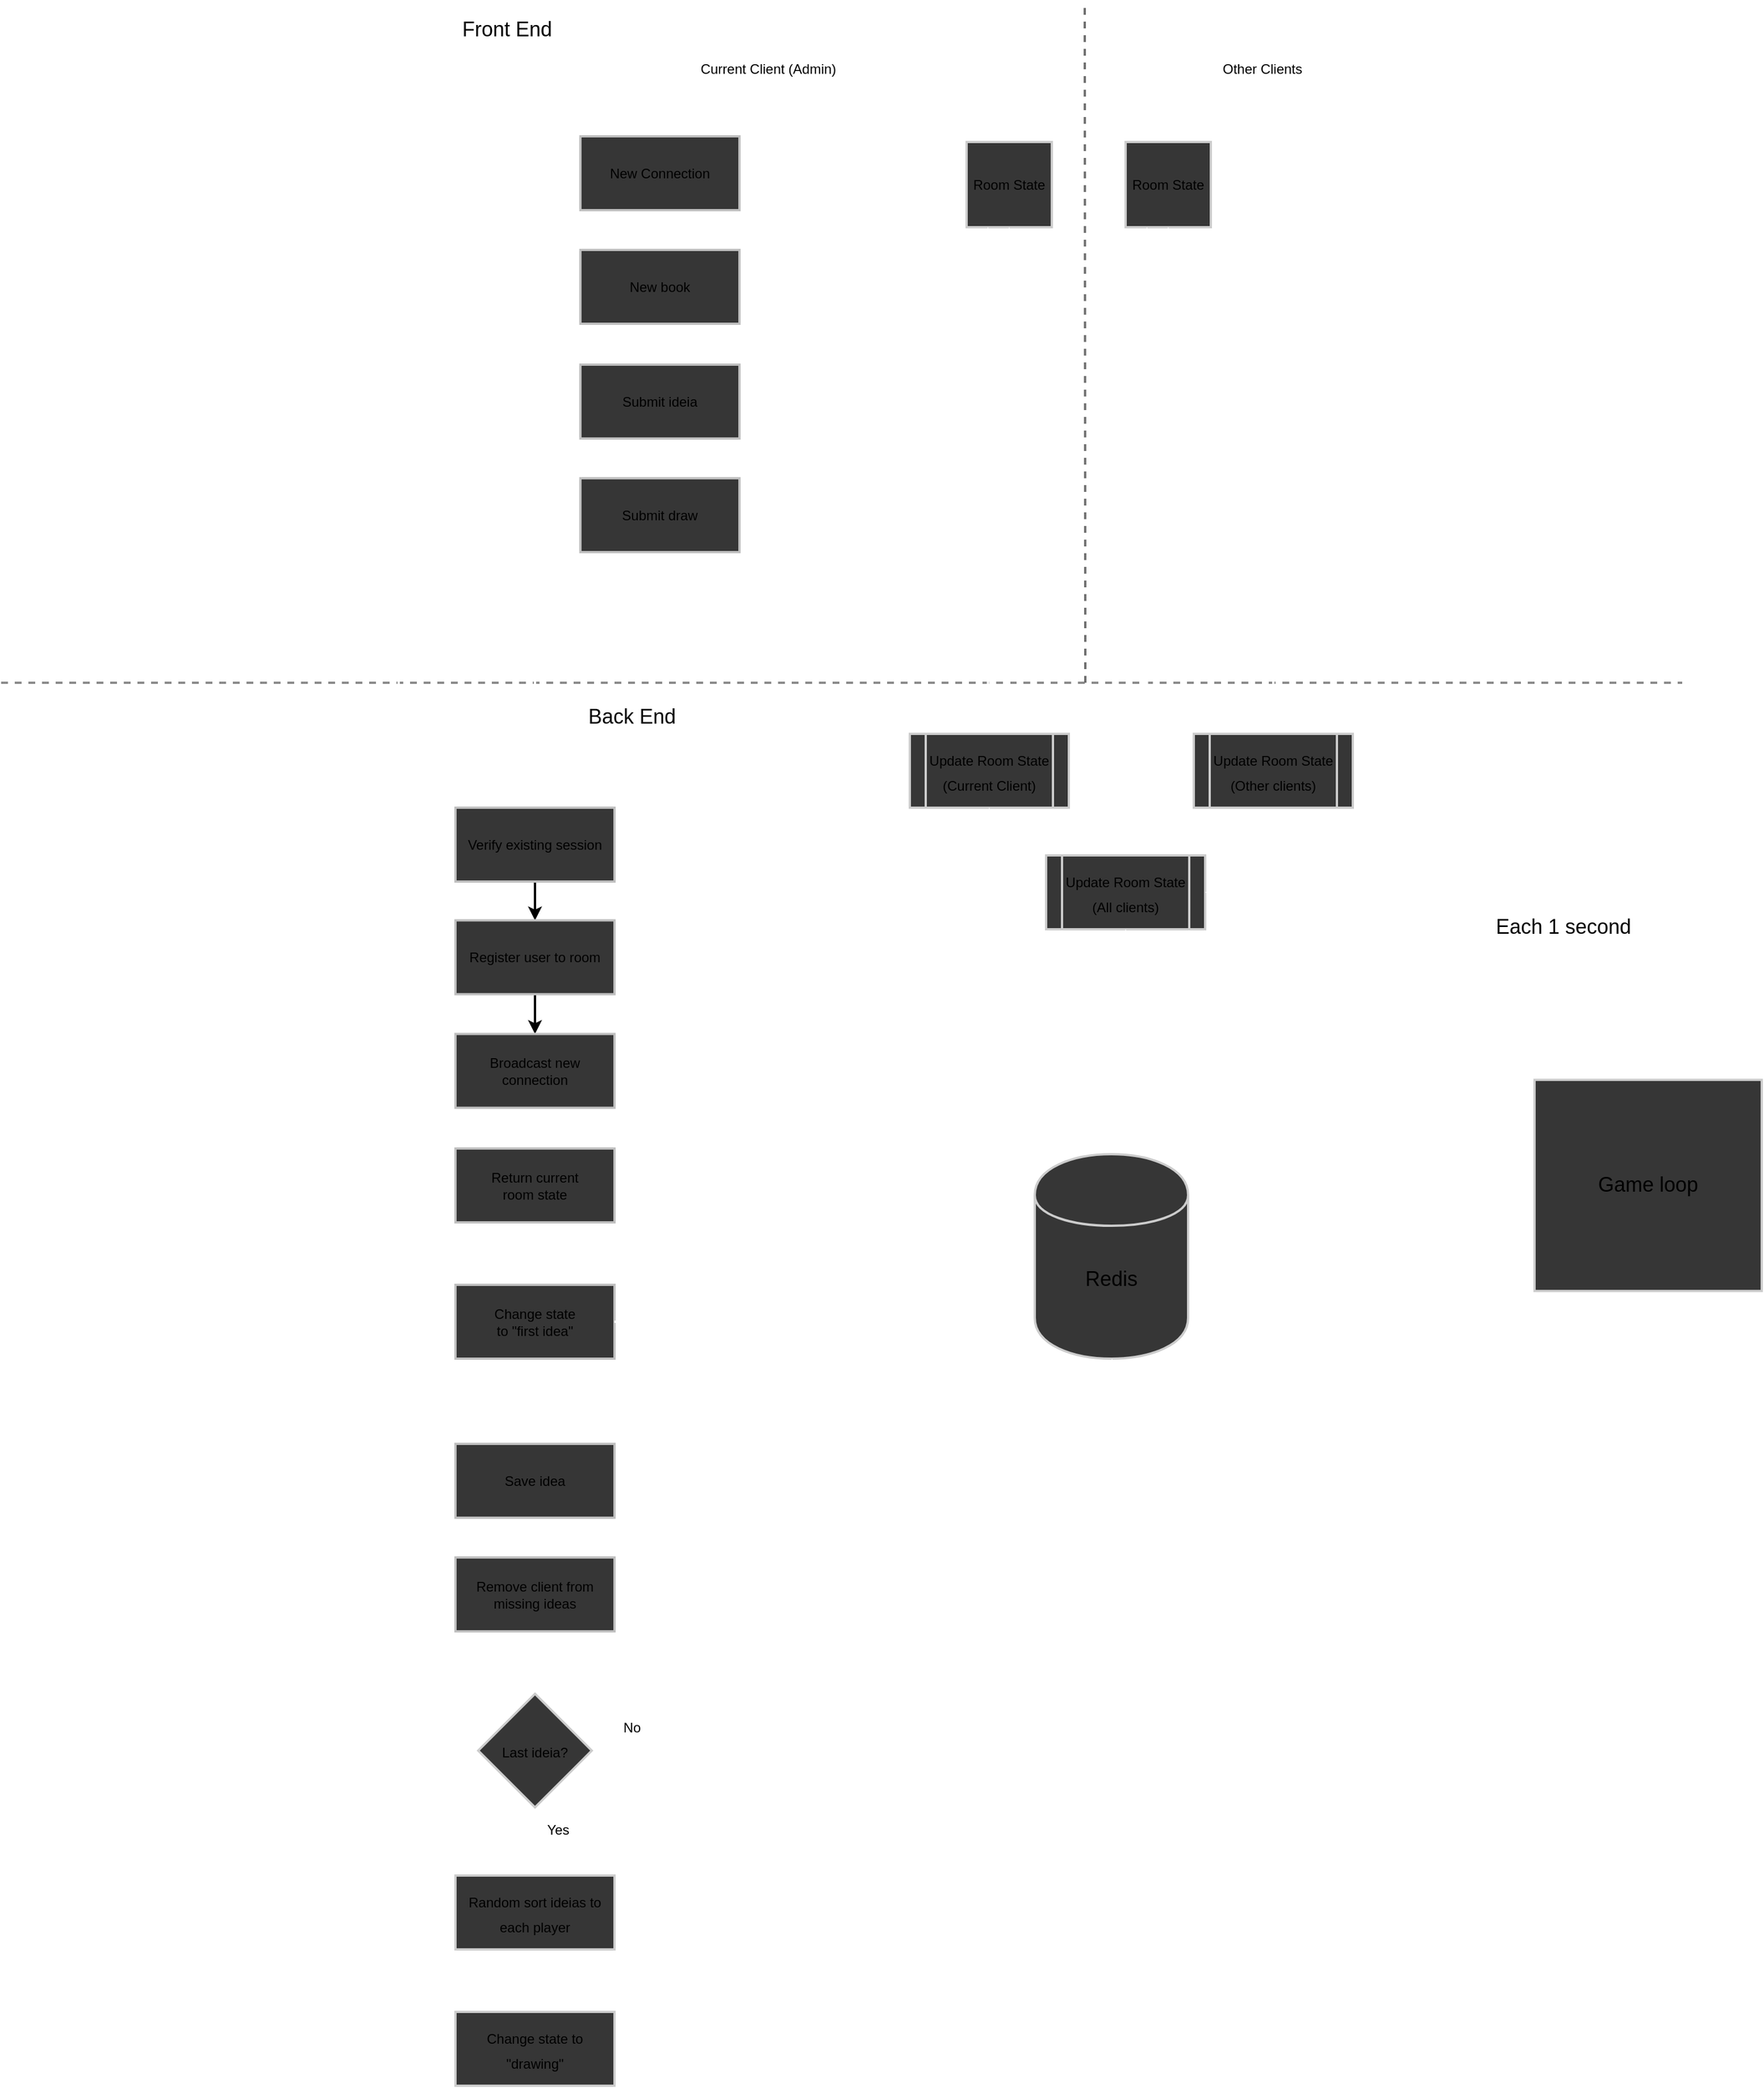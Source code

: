 <mxfile version="13.1.3">
    <diagram id="6hGFLwfOUW9BJ-s0fimq" name="Page-1">
        <mxGraphModel dx="2158" dy="832" grid="1" gridSize="10" guides="1" tooltips="1" connect="1" arrows="1" fold="1" page="0" pageScale="1" pageWidth="827" pageHeight="1169" math="0" shadow="0">
            <root>
                <mxCell id="0"/>
                <mxCell id="1" parent="0"/>
                <mxCell id="16" value="" style="endArrow=none;dashed=1;html=1;strokeWidth=2;strokeColor=#8A8A8A;" edge="1" parent="1">
                    <mxGeometry width="50" height="50" relative="1" as="geometry">
                        <mxPoint x="-430" y="400" as="sourcePoint"/>
                        <mxPoint x="1050" y="400" as="targetPoint"/>
                    </mxGeometry>
                </mxCell>
                <mxCell id="66" value="" style="endArrow=none;dashed=1;html=1;strokeColor=#6E6E6E;strokeWidth=2;" edge="1" parent="1">
                    <mxGeometry width="50" height="50" relative="1" as="geometry">
                        <mxPoint x="524.5" y="400" as="sourcePoint"/>
                        <mxPoint x="524" y="-200" as="targetPoint"/>
                    </mxGeometry>
                </mxCell>
                <mxCell id="8" value="Back End" style="text;html=1;align=center;verticalAlign=middle;resizable=0;points=[];autosize=1;fontSize=18;" vertex="1" parent="1">
                    <mxGeometry x="80" y="415" width="90" height="30" as="geometry"/>
                </mxCell>
                <mxCell id="49" style="edgeStyle=orthogonalEdgeStyle;rounded=0;orthogonalLoop=1;jettySize=auto;html=1;exitX=0.5;exitY=1;exitDx=0;exitDy=0;entryX=0.5;entryY=0;entryDx=0;entryDy=0;strokeColor=#FFFFFF;strokeWidth=2;" edge="1" parent="1" source="13" target="34">
                    <mxGeometry relative="1" as="geometry"/>
                </mxCell>
                <mxCell id="50" style="edgeStyle=orthogonalEdgeStyle;rounded=0;orthogonalLoop=1;jettySize=auto;html=1;entryX=0.5;entryY=0;entryDx=0;entryDy=0;strokeColor=#FFFFFF;strokeWidth=2;exitX=0;exitY=0.5;exitDx=0;exitDy=0;" edge="1" parent="1" source="13" target="15">
                    <mxGeometry relative="1" as="geometry">
                        <mxPoint x="105" y="500.0" as="targetPoint"/>
                        <Array as="points">
                            <mxPoint x="40" y="-48"/>
                            <mxPoint x="40" y="510"/>
                        </Array>
                    </mxGeometry>
                </mxCell>
                <mxCell id="13" value="New Connection" style="rounded=0;whiteSpace=wrap;html=1;strokeColor=#BFBFBF;strokeWidth=2;fillColor=#363636;" vertex="1" parent="1">
                    <mxGeometry x="80" y="-81" width="140" height="65" as="geometry"/>
                </mxCell>
                <mxCell id="22" value="" style="edgeStyle=orthogonalEdgeStyle;rounded=0;orthogonalLoop=1;jettySize=auto;html=1;strokeWidth=2;" edge="1" parent="1" source="15" target="21">
                    <mxGeometry relative="1" as="geometry"/>
                </mxCell>
                <mxCell id="111" style="edgeStyle=orthogonalEdgeStyle;rounded=0;orthogonalLoop=1;jettySize=auto;html=1;entryX=0.002;entryY=0.604;entryDx=0;entryDy=0;entryPerimeter=0;dashed=1;strokeColor=#FFFFFF;strokeWidth=5;fontSize=18;dashPattern=1 1;endArrow=none;endFill=0;startArrow=classic;startFill=1;" edge="1" parent="1" source="15" target="99">
                    <mxGeometry relative="1" as="geometry">
                        <Array as="points">
                            <mxPoint x="200" y="543"/>
                            <mxPoint x="200" y="924"/>
                        </Array>
                    </mxGeometry>
                </mxCell>
                <mxCell id="15" value="Verify existing session" style="rounded=0;whiteSpace=wrap;html=1;strokeColor=#BFBFBF;strokeWidth=2;fillColor=#363636;" vertex="1" parent="1">
                    <mxGeometry x="-30" y="510" width="140" height="65" as="geometry"/>
                </mxCell>
                <mxCell id="25" value="" style="edgeStyle=orthogonalEdgeStyle;rounded=0;orthogonalLoop=1;jettySize=auto;html=1;strokeWidth=2;" edge="1" parent="1" source="21" target="24">
                    <mxGeometry relative="1" as="geometry"/>
                </mxCell>
                <mxCell id="112" style="edgeStyle=orthogonalEdgeStyle;rounded=0;orthogonalLoop=1;jettySize=auto;html=1;entryX=0;entryY=0.3;entryDx=0;entryDy=0;dashed=1;strokeColor=#FFFFFF;strokeWidth=5;fontSize=18;dashPattern=1 1;" edge="1" parent="1" source="21" target="99">
                    <mxGeometry relative="1" as="geometry">
                        <Array as="points">
                            <mxPoint x="280" y="642"/>
                            <mxPoint x="280" y="869"/>
                        </Array>
                    </mxGeometry>
                </mxCell>
                <mxCell id="21" value="Register user to room" style="rounded=0;whiteSpace=wrap;html=1;strokeColor=#BFBFBF;strokeWidth=2;fillColor=#363636;" vertex="1" parent="1">
                    <mxGeometry x="-30" y="609.17" width="140" height="65" as="geometry"/>
                </mxCell>
                <mxCell id="53" style="edgeStyle=orthogonalEdgeStyle;rounded=0;orthogonalLoop=1;jettySize=auto;html=1;entryX=0.5;entryY=0;entryDx=0;entryDy=0;strokeColor=#FFFFFF;strokeWidth=2;" edge="1" parent="1" source="24" target="52">
                    <mxGeometry relative="1" as="geometry"/>
                </mxCell>
                <mxCell id="85" style="edgeStyle=orthogonalEdgeStyle;rounded=0;orthogonalLoop=1;jettySize=auto;html=1;entryX=0.5;entryY=1;entryDx=0;entryDy=0;dashed=1;strokeColor=#FFFFFF;strokeWidth=2;fontSize=18;" edge="1" parent="1" source="24" target="76">
                    <mxGeometry relative="1" as="geometry"/>
                </mxCell>
                <mxCell id="24" value="Broadcast new connection" style="rounded=0;whiteSpace=wrap;html=1;strokeColor=#BFBFBF;strokeWidth=2;fillColor=#363636;" vertex="1" parent="1">
                    <mxGeometry x="-30" y="709.17" width="140" height="65" as="geometry"/>
                </mxCell>
                <mxCell id="86" style="edgeStyle=orthogonalEdgeStyle;rounded=0;orthogonalLoop=1;jettySize=auto;html=1;entryX=0;entryY=0.5;entryDx=0;entryDy=0;strokeColor=#FFFFFF;strokeWidth=2;fontSize=18;exitX=0;exitY=0.5;exitDx=0;exitDy=0;" edge="1" parent="1" source="34" target="84">
                    <mxGeometry relative="1" as="geometry">
                        <Array as="points">
                            <mxPoint x="-80" y="52"/>
                            <mxPoint x="-80" y="963"/>
                        </Array>
                    </mxGeometry>
                </mxCell>
                <mxCell id="98" style="edgeStyle=orthogonalEdgeStyle;rounded=0;orthogonalLoop=1;jettySize=auto;html=1;exitX=0.5;exitY=1;exitDx=0;exitDy=0;entryX=0.5;entryY=0;entryDx=0;entryDy=0;strokeColor=#FFFFFF;strokeWidth=2;fontSize=18;" edge="1" parent="1" source="34" target="97">
                    <mxGeometry relative="1" as="geometry"/>
                </mxCell>
                <mxCell id="34" value="New book" style="rounded=0;whiteSpace=wrap;html=1;strokeColor=#BFBFBF;strokeWidth=2;fillColor=#363636;" vertex="1" parent="1">
                    <mxGeometry x="80" y="19" width="140" height="65" as="geometry"/>
                </mxCell>
                <mxCell id="51" value="Room State" style="whiteSpace=wrap;html=1;aspect=fixed;strokeColor=#CCCCCC;strokeWidth=2;fillColor=#363636;" vertex="1" parent="1">
                    <mxGeometry x="420" y="-76" width="75" height="75" as="geometry"/>
                </mxCell>
                <mxCell id="79" style="edgeStyle=orthogonalEdgeStyle;rounded=0;orthogonalLoop=1;jettySize=auto;html=1;entryX=0;entryY=0.5;entryDx=0;entryDy=0;strokeColor=#FFFFFF;strokeWidth=2;fontSize=18;" edge="1" parent="1" source="52" target="78">
                    <mxGeometry relative="1" as="geometry">
                        <Array as="points">
                            <mxPoint x="240" y="842"/>
                            <mxPoint x="240" y="478"/>
                        </Array>
                    </mxGeometry>
                </mxCell>
                <mxCell id="52" value="Return current&lt;br&gt;room state" style="rounded=0;whiteSpace=wrap;html=1;strokeColor=#BFBFBF;strokeWidth=2;fillColor=#363636;" vertex="1" parent="1">
                    <mxGeometry x="-30" y="810" width="140" height="65" as="geometry"/>
                </mxCell>
                <mxCell id="59" value="Room State" style="whiteSpace=wrap;html=1;aspect=fixed;strokeColor=#CCCCCC;strokeWidth=2;fillColor=#363636;" vertex="1" parent="1">
                    <mxGeometry x="560" y="-76" width="75" height="75" as="geometry"/>
                </mxCell>
                <mxCell id="67" value="Current Client (Admin)" style="text;html=1;align=center;verticalAlign=middle;resizable=0;points=[];autosize=1;" vertex="1" parent="1">
                    <mxGeometry x="180" y="-150" width="130" height="20" as="geometry"/>
                </mxCell>
                <mxCell id="68" value="Other Clients" style="text;html=1;align=center;verticalAlign=middle;resizable=0;points=[];autosize=1;" vertex="1" parent="1">
                    <mxGeometry x="635" y="-150" width="90" height="20" as="geometry"/>
                </mxCell>
                <mxCell id="10" value="Front End" style="text;html=1;align=center;verticalAlign=middle;resizable=0;points=[];autosize=1;fontSize=18;" vertex="1" parent="1">
                    <mxGeometry x="-30" y="-190" width="90" height="30" as="geometry"/>
                </mxCell>
                <mxCell id="81" style="edgeStyle=orthogonalEdgeStyle;rounded=0;orthogonalLoop=1;jettySize=auto;html=1;exitX=0.5;exitY=0;exitDx=0;exitDy=0;entryX=0.5;entryY=1;entryDx=0;entryDy=0;strokeColor=#FFFFFF;strokeWidth=2;fontSize=18;" edge="1" parent="1" source="76" target="59">
                    <mxGeometry relative="1" as="geometry">
                        <Array as="points">
                            <mxPoint x="690" y="320"/>
                            <mxPoint x="598" y="320"/>
                        </Array>
                    </mxGeometry>
                </mxCell>
                <mxCell id="76" value="&lt;font style=&quot;font-size: 12px&quot;&gt;Update Room State&lt;br&gt;(Other clients)&lt;br&gt;&lt;/font&gt;" style="shape=process;whiteSpace=wrap;html=1;backgroundOutline=1;strokeColor=#CCCCCC;strokeWidth=2;fillColor=#363636;fontSize=18;" vertex="1" parent="1">
                    <mxGeometry x="620" y="445" width="140" height="65" as="geometry"/>
                </mxCell>
                <mxCell id="91" style="edgeStyle=orthogonalEdgeStyle;rounded=0;orthogonalLoop=1;jettySize=auto;html=1;exitX=0.5;exitY=0;exitDx=0;exitDy=0;strokeColor=#FFFFFF;strokeWidth=2;fontSize=18;entryX=0.25;entryY=1;entryDx=0;entryDy=0;" edge="1" parent="1" source="78" target="51">
                    <mxGeometry relative="1" as="geometry">
                        <mxPoint x="460" y="160" as="targetPoint"/>
                        <Array as="points">
                            <mxPoint x="439" y="445"/>
                        </Array>
                    </mxGeometry>
                </mxCell>
                <mxCell id="78" value="&lt;font style=&quot;font-size: 12px&quot;&gt;Update Room State&lt;br&gt;(Current Client)&lt;br&gt;&lt;/font&gt;" style="shape=process;whiteSpace=wrap;html=1;backgroundOutline=1;strokeColor=#CCCCCC;strokeWidth=2;fillColor=#363636;fontSize=18;" vertex="1" parent="1">
                    <mxGeometry x="370" y="445" width="140" height="65" as="geometry"/>
                </mxCell>
                <mxCell id="84" value="Change state&lt;br&gt;to &quot;first idea&quot;" style="rounded=0;whiteSpace=wrap;html=1;strokeColor=#BFBFBF;strokeWidth=2;fillColor=#363636;" vertex="1" parent="1">
                    <mxGeometry x="-30" y="930" width="140" height="65" as="geometry"/>
                </mxCell>
                <mxCell id="92" style="edgeStyle=orthogonalEdgeStyle;rounded=0;orthogonalLoop=1;jettySize=auto;html=1;entryX=0;entryY=0.5;entryDx=0;entryDy=0;strokeColor=#FFFFFF;strokeWidth=2;fontSize=18;dashed=1;exitX=1;exitY=0.5;exitDx=0;exitDy=0;" edge="1" parent="1" source="84" target="88">
                    <mxGeometry relative="1" as="geometry">
                        <Array as="points">
                            <mxPoint x="320" y="963"/>
                            <mxPoint x="320" y="585"/>
                        </Array>
                    </mxGeometry>
                </mxCell>
                <mxCell id="89" style="edgeStyle=orthogonalEdgeStyle;rounded=0;orthogonalLoop=1;jettySize=auto;html=1;strokeColor=#FFFFFF;strokeWidth=2;fontSize=18;entryX=0.25;entryY=1;entryDx=0;entryDy=0;" edge="1" parent="1" source="88" target="59">
                    <mxGeometry relative="1" as="geometry">
                        <mxPoint x="560" y="320" as="targetPoint"/>
                        <Array as="points">
                            <mxPoint x="560" y="420"/>
                            <mxPoint x="579" y="420"/>
                        </Array>
                    </mxGeometry>
                </mxCell>
                <mxCell id="90" style="edgeStyle=orthogonalEdgeStyle;rounded=0;orthogonalLoop=1;jettySize=auto;html=1;exitX=0.5;exitY=0;exitDx=0;exitDy=0;strokeColor=#FFFFFF;strokeWidth=2;fontSize=18;entryX=0.5;entryY=1;entryDx=0;entryDy=0;" edge="1" parent="1" source="88" target="51">
                    <mxGeometry relative="1" as="geometry">
                        <mxPoint x="460" y="160" as="targetPoint"/>
                        <Array as="points">
                            <mxPoint x="560" y="420"/>
                            <mxPoint x="458" y="420"/>
                        </Array>
                    </mxGeometry>
                </mxCell>
                <mxCell id="88" value="&lt;font style=&quot;font-size: 12px&quot;&gt;Update Room State&lt;br&gt;(All clients)&lt;br&gt;&lt;/font&gt;" style="shape=process;whiteSpace=wrap;html=1;backgroundOutline=1;strokeColor=#CCCCCC;strokeWidth=2;fillColor=#363636;fontSize=18;" vertex="1" parent="1">
                    <mxGeometry x="490" y="552" width="140" height="65" as="geometry"/>
                </mxCell>
                <mxCell id="101" style="edgeStyle=orthogonalEdgeStyle;rounded=0;orthogonalLoop=1;jettySize=auto;html=1;entryX=0;entryY=0.5;entryDx=0;entryDy=0;strokeColor=#FFFFFF;strokeWidth=2;fontSize=18;" edge="1" parent="1" source="97" target="100">
                    <mxGeometry relative="1" as="geometry">
                        <Array as="points">
                            <mxPoint x="-120" y="153"/>
                            <mxPoint x="-120" y="1103"/>
                        </Array>
                    </mxGeometry>
                </mxCell>
                <mxCell id="130" style="edgeStyle=orthogonalEdgeStyle;rounded=0;orthogonalLoop=1;jettySize=auto;html=1;entryX=0.5;entryY=0;entryDx=0;entryDy=0;startArrow=none;startFill=0;endArrow=classic;endFill=1;strokeColor=#FFFFFF;strokeWidth=2;fontSize=12;" edge="1" parent="1" source="97" target="128">
                    <mxGeometry relative="1" as="geometry"/>
                </mxCell>
                <mxCell id="97" value="Submit ideia" style="rounded=0;whiteSpace=wrap;html=1;strokeColor=#BFBFBF;strokeWidth=2;fillColor=#363636;" vertex="1" parent="1">
                    <mxGeometry x="80" y="120" width="140" height="65" as="geometry"/>
                </mxCell>
                <mxCell id="99" value="Redis" style="shape=cylinder;whiteSpace=wrap;html=1;boundedLbl=1;backgroundOutline=1;strokeColor=#CCCCCC;strokeWidth=2;fillColor=#363636;fontSize=18;" vertex="1" parent="1">
                    <mxGeometry x="480" y="815" width="135" height="180" as="geometry"/>
                </mxCell>
                <mxCell id="102" style="edgeStyle=orthogonalEdgeStyle;rounded=0;orthogonalLoop=1;jettySize=auto;html=1;strokeColor=#FFFFFF;strokeWidth=5;fontSize=18;dashed=1;dashPattern=1 1;exitX=0.5;exitY=0;exitDx=0;exitDy=0;" edge="1" parent="1" source="100" target="99">
                    <mxGeometry relative="1" as="geometry">
                        <Array as="points">
                            <mxPoint x="40" y="1040"/>
                            <mxPoint x="548" y="1040"/>
                        </Array>
                    </mxGeometry>
                </mxCell>
                <mxCell id="104" style="edgeStyle=orthogonalEdgeStyle;rounded=0;orthogonalLoop=1;jettySize=auto;html=1;strokeColor=#FFFFFF;strokeWidth=2;fontSize=18;" edge="1" parent="1" source="100" target="103">
                    <mxGeometry relative="1" as="geometry"/>
                </mxCell>
                <mxCell id="113" style="edgeStyle=orthogonalEdgeStyle;rounded=0;orthogonalLoop=1;jettySize=auto;html=1;entryX=0.25;entryY=1;entryDx=0;entryDy=0;dashed=1;startArrow=none;startFill=0;endArrow=classic;endFill=1;strokeColor=#FFFFFF;strokeWidth=2;fontSize=18;exitX=1;exitY=0.5;exitDx=0;exitDy=0;" edge="1" parent="1" source="100" target="105">
                    <mxGeometry relative="1" as="geometry">
                        <Array as="points">
                            <mxPoint x="970" y="1103"/>
                        </Array>
                    </mxGeometry>
                </mxCell>
                <mxCell id="100" value="Save idea" style="rounded=0;whiteSpace=wrap;html=1;strokeColor=#BFBFBF;strokeWidth=2;fillColor=#363636;" vertex="1" parent="1">
                    <mxGeometry x="-30" y="1070" width="140" height="65" as="geometry"/>
                </mxCell>
                <mxCell id="109" style="edgeStyle=orthogonalEdgeStyle;rounded=0;orthogonalLoop=1;jettySize=auto;html=1;entryX=0.5;entryY=1;entryDx=0;entryDy=0;strokeColor=#FFFFFF;strokeWidth=2;fontSize=18;dashed=1;" edge="1" parent="1" source="103" target="105">
                    <mxGeometry relative="1" as="geometry"/>
                </mxCell>
                <mxCell id="115" style="edgeStyle=orthogonalEdgeStyle;rounded=0;orthogonalLoop=1;jettySize=auto;html=1;startArrow=none;startFill=0;endArrow=classic;endFill=1;strokeColor=#FFFFFF;strokeWidth=2;fontSize=18;" edge="1" parent="1" source="103" target="114">
                    <mxGeometry relative="1" as="geometry"/>
                </mxCell>
                <mxCell id="103" value="Remove client from missing ideas" style="rounded=0;whiteSpace=wrap;html=1;strokeColor=#BFBFBF;strokeWidth=2;fillColor=#363636;" vertex="1" parent="1">
                    <mxGeometry x="-30" y="1170" width="140" height="65" as="geometry"/>
                </mxCell>
                <mxCell id="106" style="edgeStyle=orthogonalEdgeStyle;rounded=0;orthogonalLoop=1;jettySize=auto;html=1;exitX=0.5;exitY=0;exitDx=0;exitDy=0;entryX=1;entryY=0.5;entryDx=0;entryDy=0;strokeColor=#FFFFFF;strokeWidth=2;fontSize=18;" edge="1" parent="1" source="105" target="88">
                    <mxGeometry relative="1" as="geometry"/>
                </mxCell>
                <mxCell id="105" value="Game loop" style="rounded=0;whiteSpace=wrap;html=1;strokeColor=#CCCCCC;strokeWidth=2;fillColor=#363636;fontSize=18;" vertex="1" parent="1">
                    <mxGeometry x="920" y="749.58" width="200" height="185.83" as="geometry"/>
                </mxCell>
                <mxCell id="107" value="Each 1 second" style="text;html=1;align=center;verticalAlign=middle;resizable=0;points=[];autosize=1;fontSize=18;" vertex="1" parent="1">
                    <mxGeometry x="880" y="600" width="130" height="30" as="geometry"/>
                </mxCell>
                <mxCell id="120" value="" style="edgeStyle=orthogonalEdgeStyle;rounded=0;orthogonalLoop=1;jettySize=auto;html=1;startArrow=none;startFill=0;endArrow=classic;endFill=1;strokeColor=#FFFFFF;strokeWidth=2;fontSize=18;" edge="1" parent="1" source="114">
                    <mxGeometry relative="1" as="geometry">
                        <mxPoint x="170" y="1340" as="targetPoint"/>
                    </mxGeometry>
                </mxCell>
                <mxCell id="121" style="edgeStyle=orthogonalEdgeStyle;rounded=0;orthogonalLoop=1;jettySize=auto;html=1;exitX=0.5;exitY=1;exitDx=0;exitDy=0;startArrow=none;startFill=0;endArrow=classic;endFill=1;strokeColor=#FFFFFF;strokeWidth=2;fontSize=18;" edge="1" parent="1" source="114" target="118">
                    <mxGeometry relative="1" as="geometry"/>
                </mxCell>
                <mxCell id="114" value="&lt;font style=&quot;font-size: 12px&quot;&gt;Last ideia?&lt;/font&gt;" style="rhombus;whiteSpace=wrap;html=1;strokeColor=#CCCCCC;strokeWidth=2;fillColor=#363636;fontSize=18;" vertex="1" parent="1">
                    <mxGeometry x="-10" y="1290" width="100" height="100" as="geometry"/>
                </mxCell>
                <mxCell id="124" style="edgeStyle=orthogonalEdgeStyle;rounded=0;orthogonalLoop=1;jettySize=auto;html=1;entryX=0.5;entryY=1;entryDx=0;entryDy=0;startArrow=none;startFill=0;endArrow=classic;endFill=1;strokeColor=#FFFFFF;strokeWidth=2;fontSize=12;dashed=1;" edge="1" parent="1" source="118" target="78">
                    <mxGeometry relative="1" as="geometry"/>
                </mxCell>
                <mxCell id="126" style="edgeStyle=orthogonalEdgeStyle;rounded=0;orthogonalLoop=1;jettySize=auto;html=1;exitX=0.5;exitY=1;exitDx=0;exitDy=0;startArrow=none;startFill=0;endArrow=classic;endFill=1;strokeColor=#FFFFFF;strokeWidth=2;fontSize=12;" edge="1" parent="1" source="118" target="125">
                    <mxGeometry relative="1" as="geometry"/>
                </mxCell>
                <mxCell id="118" value="&lt;font style=&quot;font-size: 12px&quot;&gt;Random sort ideias to each player&lt;/font&gt;" style="rounded=0;whiteSpace=wrap;html=1;strokeColor=#CCCCCC;strokeWidth=2;fillColor=#363636;fontSize=18;" vertex="1" parent="1">
                    <mxGeometry x="-30" y="1450" width="140" height="65" as="geometry"/>
                </mxCell>
                <mxCell id="122" value="Yes" style="text;html=1;align=center;verticalAlign=middle;resizable=0;points=[];autosize=1;fontSize=12;" vertex="1" parent="1">
                    <mxGeometry x="40" y="1400" width="40" height="20" as="geometry"/>
                </mxCell>
                <mxCell id="123" value="No" style="text;html=1;align=center;verticalAlign=middle;resizable=0;points=[];autosize=1;fontSize=12;" vertex="1" parent="1">
                    <mxGeometry x="110" y="1310" width="30" height="20" as="geometry"/>
                </mxCell>
                <mxCell id="127" style="edgeStyle=orthogonalEdgeStyle;rounded=0;orthogonalLoop=1;jettySize=auto;html=1;startArrow=none;startFill=0;endArrow=classic;endFill=1;strokeColor=#FFFFFF;strokeWidth=2;fontSize=12;dashed=1;" edge="1" parent="1" source="125" target="88">
                    <mxGeometry relative="1" as="geometry">
                        <Array as="points">
                            <mxPoint x="650" y="1603"/>
                            <mxPoint x="650" y="680"/>
                            <mxPoint x="560" y="680"/>
                        </Array>
                    </mxGeometry>
                </mxCell>
                <mxCell id="125" value="&lt;font style=&quot;font-size: 12px&quot;&gt;Change state to &quot;drawing&quot;&lt;/font&gt;" style="rounded=0;whiteSpace=wrap;html=1;strokeColor=#CCCCCC;strokeWidth=2;fillColor=#363636;fontSize=18;" vertex="1" parent="1">
                    <mxGeometry x="-30" y="1570" width="140" height="65" as="geometry"/>
                </mxCell>
                <mxCell id="128" value="Submit draw" style="rounded=0;whiteSpace=wrap;html=1;strokeColor=#BFBFBF;strokeWidth=2;fillColor=#363636;" vertex="1" parent="1">
                    <mxGeometry x="80" y="220" width="140" height="65" as="geometry"/>
                </mxCell>
            </root>
        </mxGraphModel>
    </diagram>
</mxfile>